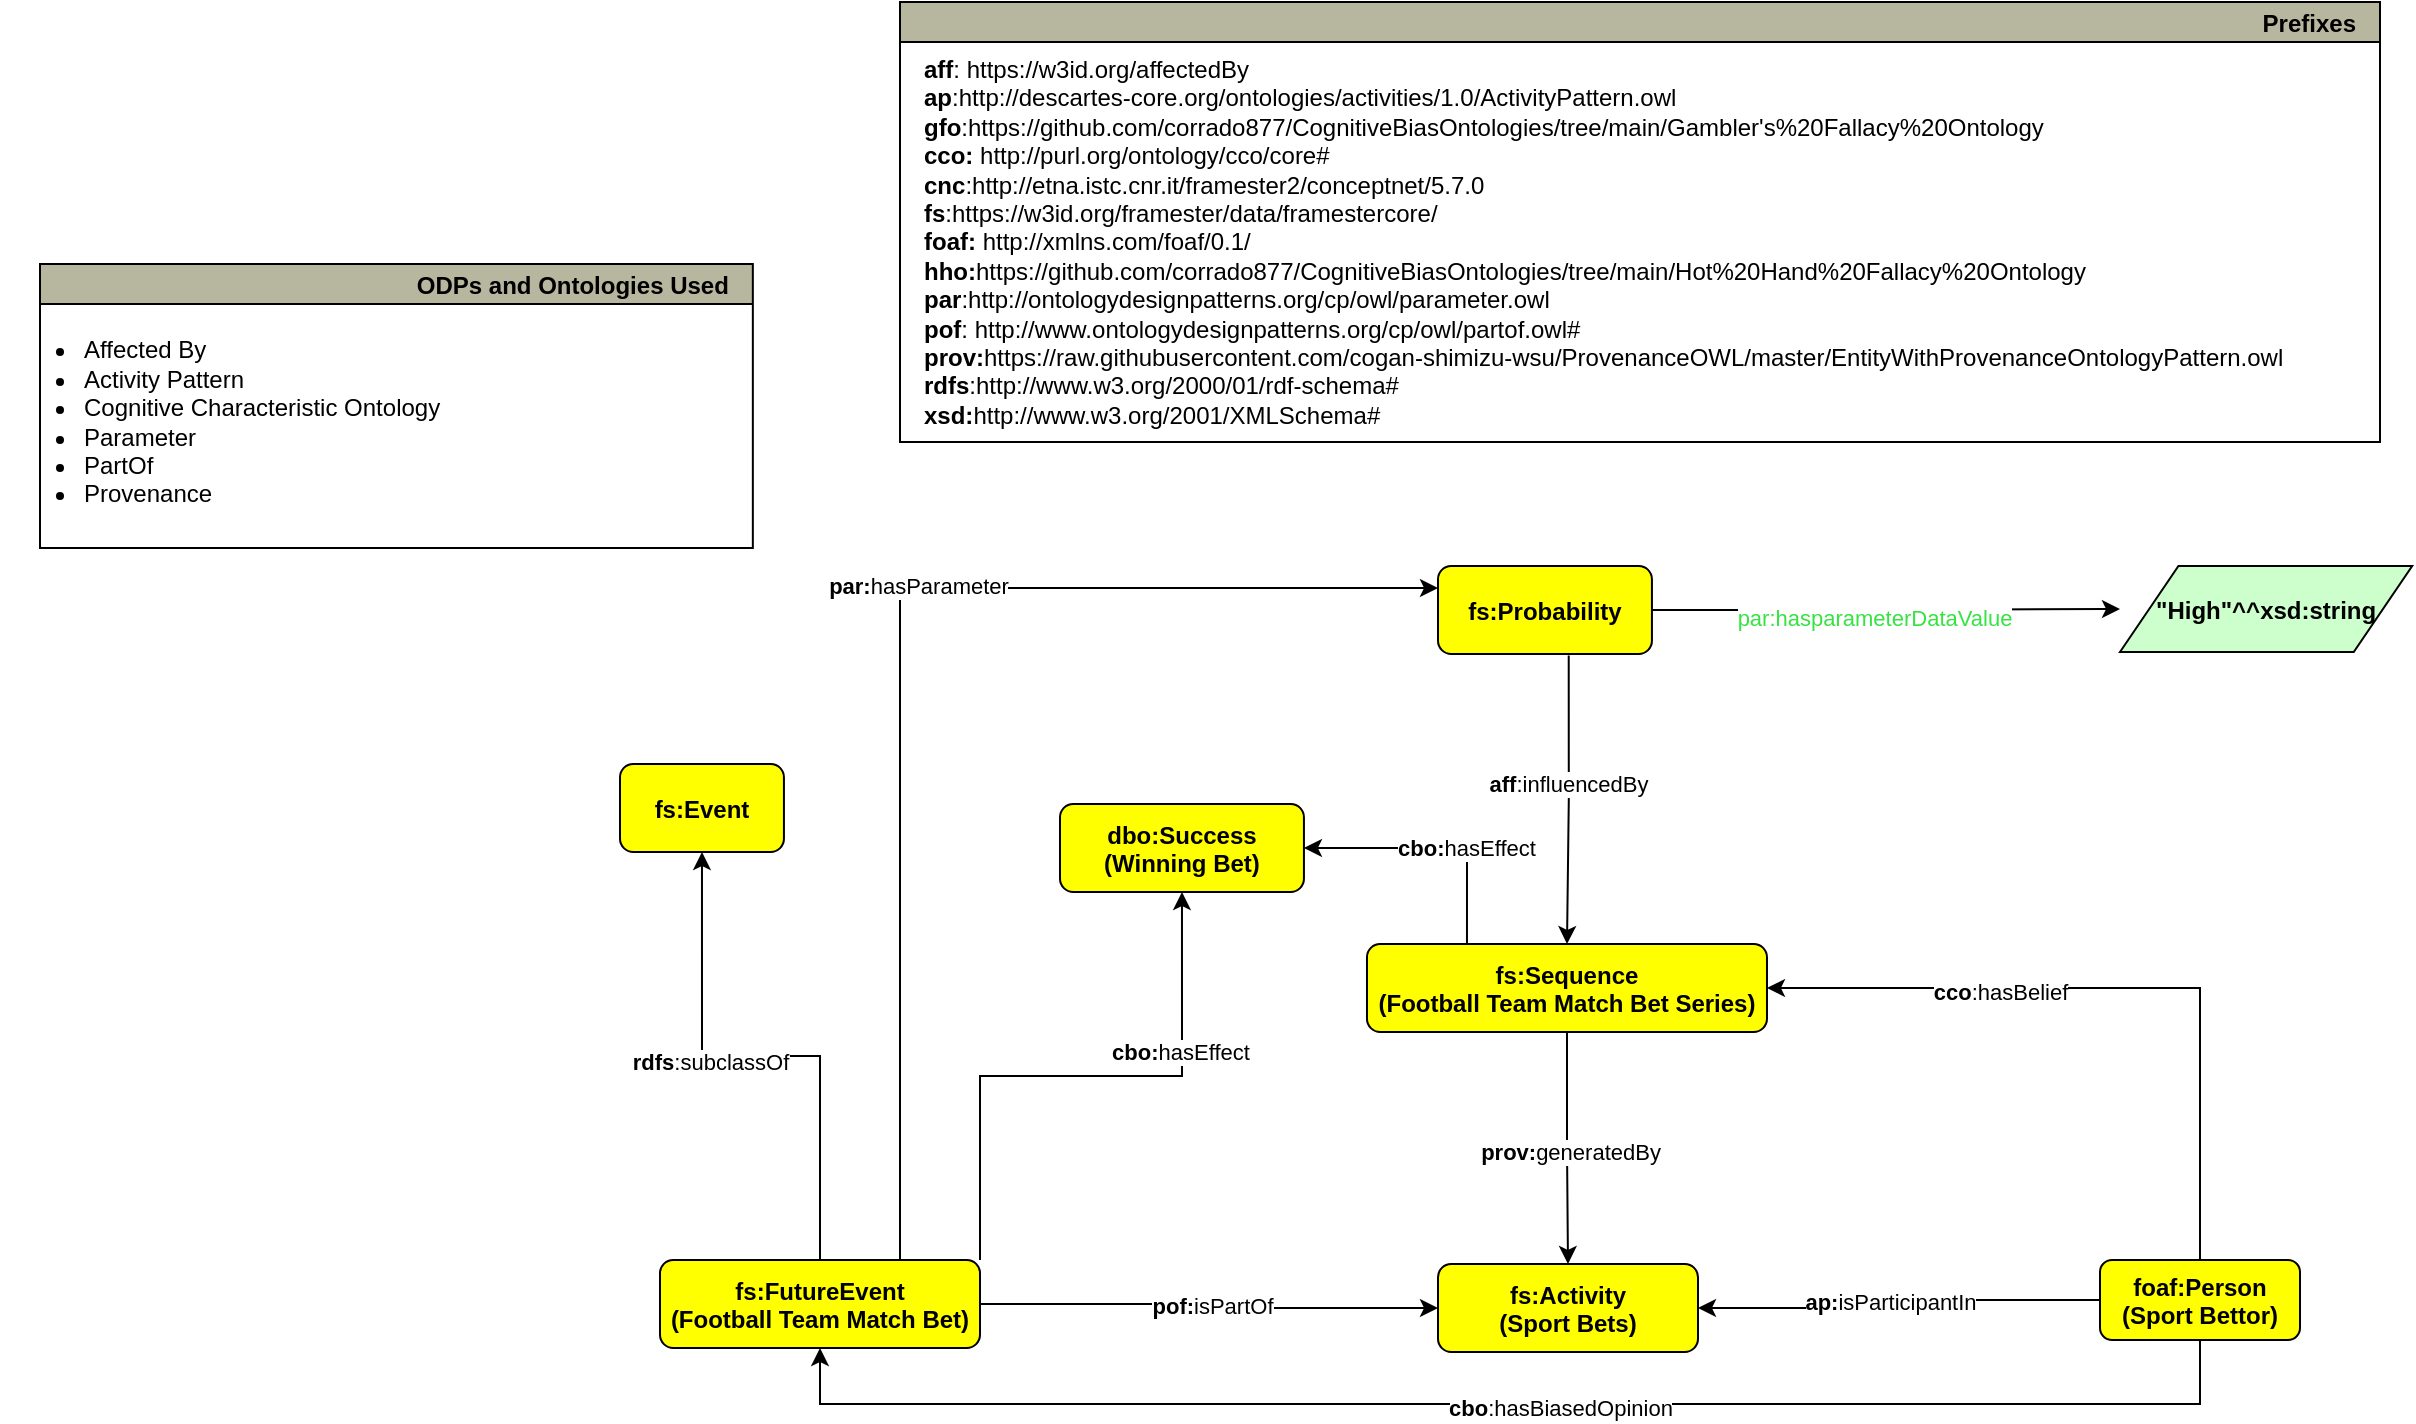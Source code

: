 <mxfile version="23.1.5" type="device">
  <diagram id="Z9zrd96PZsQ0QkyYvwfT" name="Page-1">
    <mxGraphModel dx="1877" dy="1738" grid="1" gridSize="10" guides="1" tooltips="1" connect="1" arrows="1" fold="1" page="1" pageScale="1" pageWidth="827" pageHeight="1169" math="0" shadow="0">
      <root>
        <mxCell id="0" />
        <mxCell id="1" parent="0" />
        <mxCell id="y4zTY6cqXr-wHRb03for-3" style="edgeStyle=orthogonalEdgeStyle;rounded=0;orthogonalLoop=1;jettySize=auto;html=1;exitX=0.5;exitY=0;exitDx=0;exitDy=0;entryX=0.5;entryY=1;entryDx=0;entryDy=0;" parent="1" source="Ej_kWXT1w-p-RiWYY3q_-1" target="y4zTY6cqXr-wHRb03for-2" edge="1">
          <mxGeometry relative="1" as="geometry" />
        </mxCell>
        <mxCell id="CgzHILV7T-rABh-6ToRW-26" value="&lt;b style=&quot;border-color: var(--border-color);&quot;&gt;rdfs&lt;/b&gt;:subclassOf" style="edgeLabel;html=1;align=center;verticalAlign=middle;resizable=0;points=[];" parent="y4zTY6cqXr-wHRb03for-3" vertex="1" connectable="0">
          <mxGeometry x="0.198" y="3" relative="1" as="geometry">
            <mxPoint as="offset" />
          </mxGeometry>
        </mxCell>
        <mxCell id="CgzHILV7T-rABh-6ToRW-27" style="edgeStyle=orthogonalEdgeStyle;rounded=0;orthogonalLoop=1;jettySize=auto;html=1;exitX=0.75;exitY=0;exitDx=0;exitDy=0;entryX=0;entryY=0.25;entryDx=0;entryDy=0;" parent="1" source="Ej_kWXT1w-p-RiWYY3q_-1" target="CgzHILV7T-rABh-6ToRW-11" edge="1">
          <mxGeometry relative="1" as="geometry">
            <mxPoint x="280" y="240" as="targetPoint" />
          </mxGeometry>
        </mxCell>
        <mxCell id="CgzHILV7T-rABh-6ToRW-28" value="&lt;b&gt;par:&lt;/b&gt;hasParameter" style="edgeLabel;html=1;align=center;verticalAlign=middle;resizable=0;points=[];" parent="CgzHILV7T-rABh-6ToRW-27" vertex="1" connectable="0">
          <mxGeometry x="0.141" y="1" relative="1" as="geometry">
            <mxPoint as="offset" />
          </mxGeometry>
        </mxCell>
        <mxCell id="CgzHILV7T-rABh-6ToRW-29" style="edgeStyle=orthogonalEdgeStyle;rounded=0;orthogonalLoop=1;jettySize=auto;html=1;exitX=1;exitY=0;exitDx=0;exitDy=0;entryX=0.5;entryY=1;entryDx=0;entryDy=0;" parent="1" source="Ej_kWXT1w-p-RiWYY3q_-1" target="CgzHILV7T-rABh-6ToRW-4" edge="1">
          <mxGeometry relative="1" as="geometry" />
        </mxCell>
        <mxCell id="CgzHILV7T-rABh-6ToRW-31" value="&lt;b&gt;cbo:&lt;/b&gt;hasEffect" style="edgeLabel;html=1;align=center;verticalAlign=middle;resizable=0;points=[];" parent="CgzHILV7T-rABh-6ToRW-29" vertex="1" connectable="0">
          <mxGeometry x="0.442" y="1" relative="1" as="geometry">
            <mxPoint as="offset" />
          </mxGeometry>
        </mxCell>
        <mxCell id="Ej_kWXT1w-p-RiWYY3q_-1" value="fs:FutureEvent&#xa;(Football Team Match Bet)" style="graphMlID=n4;shape=rect;rounded=1;arcsize=30;fillColor=#ffff00;strokeColor=#000000;strokeWidth=1.0;fontStyle=1" parent="1" vertex="1">
          <mxGeometry x="-80" y="618" width="160" height="44" as="geometry" />
        </mxCell>
        <mxCell id="CgzHILV7T-rABh-6ToRW-7" style="edgeStyle=orthogonalEdgeStyle;rounded=0;orthogonalLoop=1;jettySize=auto;html=1;entryX=0.5;entryY=0;entryDx=0;entryDy=0;" parent="1" source="RVteCixPlwU788sl_dsA-1" target="CgzHILV7T-rABh-6ToRW-3" edge="1">
          <mxGeometry relative="1" as="geometry" />
        </mxCell>
        <mxCell id="CgzHILV7T-rABh-6ToRW-8" value="&lt;b style=&quot;border-color: var(--border-color);&quot;&gt;prov:&lt;/b&gt;generatedBy" style="edgeLabel;html=1;align=center;verticalAlign=middle;resizable=0;points=[];" parent="CgzHILV7T-rABh-6ToRW-7" vertex="1" connectable="0">
          <mxGeometry x="0.029" y="1" relative="1" as="geometry">
            <mxPoint as="offset" />
          </mxGeometry>
        </mxCell>
        <mxCell id="CgzHILV7T-rABh-6ToRW-30" style="edgeStyle=orthogonalEdgeStyle;rounded=0;orthogonalLoop=1;jettySize=auto;html=1;exitX=0.25;exitY=0;exitDx=0;exitDy=0;entryX=1;entryY=0.5;entryDx=0;entryDy=0;" parent="1" source="RVteCixPlwU788sl_dsA-1" target="CgzHILV7T-rABh-6ToRW-4" edge="1">
          <mxGeometry relative="1" as="geometry" />
        </mxCell>
        <mxCell id="CgzHILV7T-rABh-6ToRW-32" value="&lt;b style=&quot;border-color: var(--border-color);&quot;&gt;cbo:&lt;/b&gt;hasEffect" style="edgeLabel;html=1;align=center;verticalAlign=middle;resizable=0;points=[];" parent="CgzHILV7T-rABh-6ToRW-30" vertex="1" connectable="0">
          <mxGeometry x="0.247" y="1" relative="1" as="geometry">
            <mxPoint x="32" y="-1" as="offset" />
          </mxGeometry>
        </mxCell>
        <mxCell id="RVteCixPlwU788sl_dsA-1" value="fs:Sequence&#xa;(Football Team Match Bet Series)" style="graphMlID=n4;shape=rect;rounded=1;arcsize=30;fillColor=#ffff00;strokeColor=#000000;strokeWidth=1.0;fontStyle=1" parent="1" vertex="1">
          <mxGeometry x="273.49" y="460" width="200" height="44" as="geometry" />
        </mxCell>
        <mxCell id="CgzHILV7T-rABh-6ToRW-5" style="edgeStyle=orthogonalEdgeStyle;rounded=0;orthogonalLoop=1;jettySize=auto;html=1;entryX=1;entryY=0.5;entryDx=0;entryDy=0;" parent="1" source="I0d6tfFNMX817w6EDTV6-1" target="CgzHILV7T-rABh-6ToRW-3" edge="1">
          <mxGeometry relative="1" as="geometry" />
        </mxCell>
        <mxCell id="CgzHILV7T-rABh-6ToRW-6" value="&lt;b&gt;ap:&lt;/b&gt;isParticipantIn" style="edgeLabel;html=1;align=center;verticalAlign=middle;resizable=0;points=[];" parent="CgzHILV7T-rABh-6ToRW-5" vertex="1" connectable="0">
          <mxGeometry x="0.065" y="-3" relative="1" as="geometry">
            <mxPoint as="offset" />
          </mxGeometry>
        </mxCell>
        <mxCell id="CgzHILV7T-rABh-6ToRW-33" style="edgeStyle=orthogonalEdgeStyle;rounded=0;orthogonalLoop=1;jettySize=auto;html=1;exitX=0.5;exitY=0;exitDx=0;exitDy=0;entryX=1;entryY=0.5;entryDx=0;entryDy=0;" parent="1" source="I0d6tfFNMX817w6EDTV6-1" target="RVteCixPlwU788sl_dsA-1" edge="1">
          <mxGeometry relative="1" as="geometry" />
        </mxCell>
        <mxCell id="CgzHILV7T-rABh-6ToRW-34" value="&lt;b style=&quot;border-color: var(--border-color);&quot;&gt;cco&lt;/b&gt;:hasBelief" style="edgeLabel;html=1;align=center;verticalAlign=middle;resizable=0;points=[];" parent="CgzHILV7T-rABh-6ToRW-33" vertex="1" connectable="0">
          <mxGeometry x="0.339" y="2" relative="1" as="geometry">
            <mxPoint as="offset" />
          </mxGeometry>
        </mxCell>
        <mxCell id="CgzHILV7T-rABh-6ToRW-35" style="edgeStyle=orthogonalEdgeStyle;rounded=0;orthogonalLoop=1;jettySize=auto;html=1;exitX=0.5;exitY=1;exitDx=0;exitDy=0;entryX=0.5;entryY=1;entryDx=0;entryDy=0;" parent="1" source="I0d6tfFNMX817w6EDTV6-1" target="Ej_kWXT1w-p-RiWYY3q_-1" edge="1">
          <mxGeometry relative="1" as="geometry">
            <Array as="points">
              <mxPoint x="690" y="690" />
              <mxPoint y="690" />
            </Array>
          </mxGeometry>
        </mxCell>
        <mxCell id="CgzHILV7T-rABh-6ToRW-36" value="&lt;b&gt;cbo&lt;/b&gt;:hasBiasedOpinion" style="edgeLabel;html=1;align=center;verticalAlign=middle;resizable=0;points=[];" parent="CgzHILV7T-rABh-6ToRW-35" vertex="1" connectable="0">
          <mxGeometry x="-0.061" y="2" relative="1" as="geometry">
            <mxPoint as="offset" />
          </mxGeometry>
        </mxCell>
        <mxCell id="I0d6tfFNMX817w6EDTV6-1" value="&#xa;foaf:Person&#xa;(Sport Bettor)&#xa;" style="graphMlID=n4;shape=rect;rounded=1;arcsize=30;fillColor=#ffff00;strokeColor=#000000;strokeWidth=1.0;fontStyle=1" parent="1" vertex="1">
          <mxGeometry x="640" y="618" width="100" height="40" as="geometry" />
        </mxCell>
        <mxCell id="NnGrF83egau-3YqyhGRi-12" value="&quot;High&quot;^^xsd:string" style="graphMlID=n6;shape=parallelogram;fillColor=#ccffcc;strokeColor=#000000;strokeWidth=1.0;fontStyle=1" parent="1" vertex="1">
          <mxGeometry x="650" y="271" width="146.09" height="43" as="geometry" />
        </mxCell>
        <mxCell id="y4zTY6cqXr-wHRb03for-2" value="fs:Event" style="graphMlID=n4;shape=rect;rounded=1;arcsize=30;fillColor=#ffff00;strokeColor=#000000;strokeWidth=1.0;fontStyle=1" parent="1" vertex="1">
          <mxGeometry x="-100" y="370" width="81.968" height="44" as="geometry" />
        </mxCell>
        <mxCell id="CgzHILV7T-rABh-6ToRW-19" style="edgeStyle=orthogonalEdgeStyle;rounded=0;orthogonalLoop=1;jettySize=auto;html=1;exitX=1;exitY=0.5;exitDx=0;exitDy=0;entryX=0;entryY=0.5;entryDx=0;entryDy=0;" parent="1" source="Ej_kWXT1w-p-RiWYY3q_-1" target="CgzHILV7T-rABh-6ToRW-3" edge="1">
          <mxGeometry relative="1" as="geometry" />
        </mxCell>
        <mxCell id="CgzHILV7T-rABh-6ToRW-20" value="&lt;b&gt;pof:&lt;/b&gt;isPartOf" style="edgeLabel;html=1;align=center;verticalAlign=middle;resizable=0;points=[];" parent="CgzHILV7T-rABh-6ToRW-19" vertex="1" connectable="0">
          <mxGeometry x="-0.005" y="1" relative="1" as="geometry">
            <mxPoint as="offset" />
          </mxGeometry>
        </mxCell>
        <mxCell id="CgzHILV7T-rABh-6ToRW-3" value="fs:Activity&#xa;(Sport Bets)" style="graphMlID=n4;shape=rect;rounded=1;arcsize=30;fillColor=#ffff00;strokeColor=#000000;strokeWidth=1.0;fontStyle=1" parent="1" vertex="1">
          <mxGeometry x="309" y="620" width="130" height="44" as="geometry" />
        </mxCell>
        <mxCell id="CgzHILV7T-rABh-6ToRW-4" value="dbo:Success&#xa;(Winning Bet)" style="graphMlID=n4;shape=rect;rounded=1;arcsize=30;fillColor=#ffff00;strokeColor=#000000;strokeWidth=1.0;fontStyle=1" parent="1" vertex="1">
          <mxGeometry x="120" y="390" width="121.97" height="44" as="geometry" />
        </mxCell>
        <mxCell id="CgzHILV7T-rABh-6ToRW-17" style="edgeStyle=orthogonalEdgeStyle;rounded=0;orthogonalLoop=1;jettySize=auto;html=1;entryX=0;entryY=0.5;entryDx=0;entryDy=0;" parent="1" source="CgzHILV7T-rABh-6ToRW-11" target="NnGrF83egau-3YqyhGRi-12" edge="1">
          <mxGeometry relative="1" as="geometry" />
        </mxCell>
        <mxCell id="CgzHILV7T-rABh-6ToRW-18" value="&lt;font color=&quot;#35e341&quot;&gt;par:hasparameterDataValue&lt;/font&gt;" style="edgeLabel;html=1;align=center;verticalAlign=middle;resizable=0;points=[];" parent="CgzHILV7T-rABh-6ToRW-17" vertex="1" connectable="0">
          <mxGeometry x="-0.054" y="-4" relative="1" as="geometry">
            <mxPoint as="offset" />
          </mxGeometry>
        </mxCell>
        <mxCell id="CgzHILV7T-rABh-6ToRW-11" value="fs:Probability" style="graphMlID=n4;shape=rect;rounded=1;arcsize=30;fillColor=#ffff00;strokeColor=#000000;strokeWidth=1.0;fontStyle=1" parent="1" vertex="1">
          <mxGeometry x="309" y="271" width="106.97" height="44" as="geometry" />
        </mxCell>
        <mxCell id="CgzHILV7T-rABh-6ToRW-13" style="edgeStyle=orthogonalEdgeStyle;rounded=0;orthogonalLoop=1;jettySize=auto;html=1;exitX=0.611;exitY=1.018;exitDx=0;exitDy=0;exitPerimeter=0;" parent="1" source="CgzHILV7T-rABh-6ToRW-11" target="RVteCixPlwU788sl_dsA-1" edge="1">
          <mxGeometry relative="1" as="geometry" />
        </mxCell>
        <mxCell id="CgzHILV7T-rABh-6ToRW-16" value="&lt;b&gt;aff&lt;/b&gt;:&lt;span style=&quot;border-color: var(--border-color);&quot;&gt;influencedBy&lt;/span&gt;" style="edgeLabel;html=1;align=center;verticalAlign=middle;resizable=0;points=[];" parent="CgzHILV7T-rABh-6ToRW-13" vertex="1" connectable="0">
          <mxGeometry x="0.298" relative="1" as="geometry">
            <mxPoint y="-29" as="offset" />
          </mxGeometry>
        </mxCell>
        <mxCell id="CgzHILV7T-rABh-6ToRW-37" value="Prefixes" style="graphMlID=n0;shape=swimlane;startSize=20;fillColor=#b7b69e;strokeColor=#000000;strokeWidth=1.0;align=right;spacingRight=10;fontStyle=1" parent="1" vertex="1">
          <mxGeometry x="40" y="-11" width="740" height="220" as="geometry">
            <mxRectangle x="-550" y="110" width="100" height="30" as="alternateBounds" />
          </mxGeometry>
        </mxCell>
        <UserObject label="&lt;b style=&quot;border-color: var(--border-color);&quot;&gt;aff&lt;/b&gt;:&amp;nbsp;https://w3id.org/affectedBy&lt;br&gt;&lt;b&gt;ap&lt;/b&gt;:http://descartes-core.org/ontologies/activities/1.0/ActivityPattern.owl&amp;nbsp;&lt;br&gt;&lt;b&gt;gfo&lt;/b&gt;:https://github.com/corrado877/CognitiveBiasOntologies/tree/main/Gambler&#39;s%20Fallacy%20Ontology&lt;br&gt;&lt;b style=&quot;border-color: var(--border-color);&quot;&gt;cco:&amp;nbsp;&lt;/b&gt;http://purl.org/ontology/cco/core#&lt;br&gt;&lt;b&gt;cnc&lt;/b&gt;:http://etna.istc.cnr.it/framester2/conceptnet/5.7.0&lt;br&gt;&lt;b style=&quot;border-color: var(--border-color);&quot;&gt;fs&lt;/b&gt;:https://w3id.org/framester/data/framestercore/&lt;br&gt;&lt;b style=&quot;border-color: var(--border-color);&quot;&gt;foaf:&amp;nbsp;&lt;/b&gt;&lt;span style=&quot;border-color: var(--border-color); background-color: initial;&quot;&gt;http://xmlns.com/foaf/0.1/&lt;br&gt;&lt;b&gt;hho:&lt;/b&gt;https://github.com/corrado877/CognitiveBiasOntologies/tree/main/Hot%20Hand%20Fallacy%20Ontology&lt;br&gt;&lt;b&gt;par&lt;/b&gt;:http://ontologydesignpatterns.org/cp/owl/parameter.owl&lt;br&gt;&lt;/span&gt;&lt;b style=&quot;border-color: var(--border-color);&quot;&gt;pof&lt;/b&gt;:&amp;nbsp;&lt;span style=&quot;border-color: var(--border-color); background-color: initial;&quot;&gt;http://www.ontologydesignpatterns.org/cp/owl/partof.owl#&lt;br&gt;&lt;/span&gt;&lt;b&gt;prov:&lt;/b&gt;https://raw.githubusercontent.com/cogan-shimizu-wsu/ProvenanceOWL/master/EntityWithProvenanceOntologyPattern.owl&lt;br&gt;&lt;b&gt;rdfs&lt;/b&gt;:http://www.w3.org/2000/01/rdf-schema#&lt;br&gt;&lt;b style=&quot;border-color: var(--border-color);&quot;&gt;xsd:&lt;/b&gt;&lt;span style=&quot;border-color: var(--border-color); background-color: initial;&quot;&gt;http://www.w3.org/2001/XMLSchema#&lt;/span&gt;" link="http://www.w3.org/2000/01/rdf-schema#" id="CgzHILV7T-rABh-6ToRW-38">
          <mxCell style="text;whiteSpace=wrap;html=1;" parent="CgzHILV7T-rABh-6ToRW-37" vertex="1">
            <mxGeometry x="10" y="20" width="720" height="170" as="geometry" />
          </mxCell>
        </UserObject>
        <mxCell id="CgzHILV7T-rABh-6ToRW-39" value="ODPs and Ontologies Used" style="graphMlID=n0;shape=swimlane;startSize=20;fillColor=#b7b69e;strokeColor=#000000;strokeWidth=1.0;align=right;spacingRight=10;fontStyle=1" parent="1" vertex="1">
          <mxGeometry x="-390" y="120" width="356.42" height="142" as="geometry" />
        </mxCell>
        <mxCell id="CgzHILV7T-rABh-6ToRW-40" value="&lt;ul&gt;&lt;li&gt;Affected By&lt;/li&gt;&lt;li&gt;Activity Pattern&lt;/li&gt;&lt;li style=&quot;border-color: var(--border-color);&quot;&gt;Cognitive Characteristic Ontology&lt;/li&gt;&lt;li&gt;Parameter&lt;/li&gt;&lt;li&gt;PartOf&lt;/li&gt;&lt;li&gt;Provenance&lt;/li&gt;&lt;/ul&gt;" style="text;html=1;strokeColor=none;fillColor=none;align=left;verticalAlign=middle;whiteSpace=wrap;rounded=0;" parent="CgzHILV7T-rABh-6ToRW-39" vertex="1">
          <mxGeometry x="-20" y="8" width="270" height="142" as="geometry" />
        </mxCell>
      </root>
    </mxGraphModel>
  </diagram>
</mxfile>
